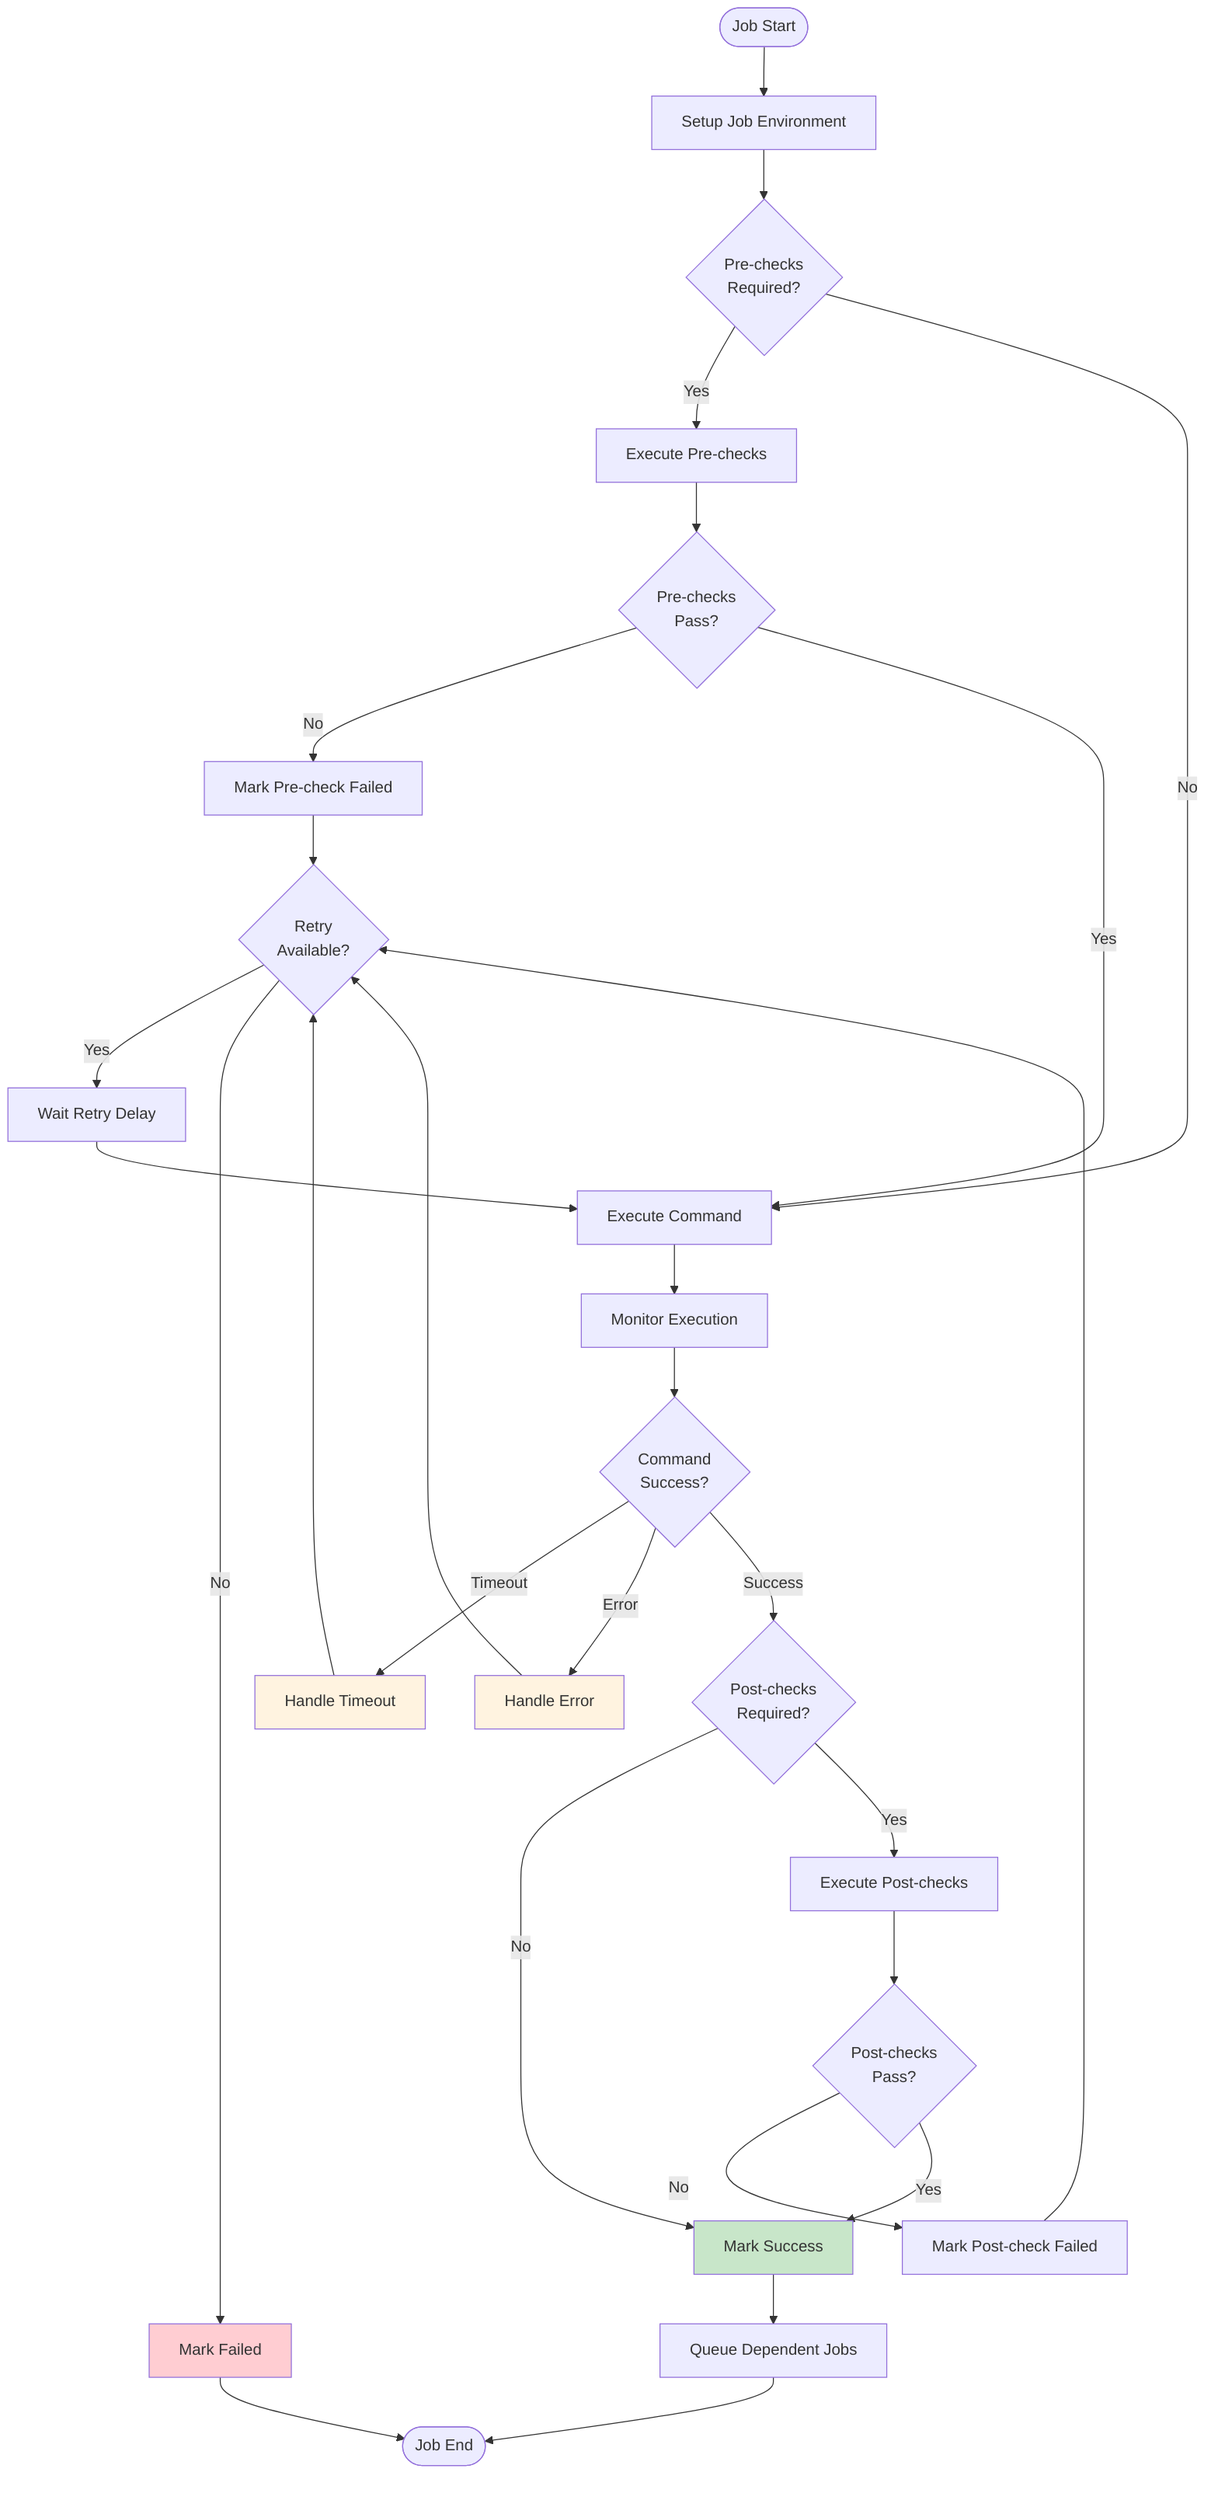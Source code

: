 flowchart TD
    Start([Job Start]) --> Setup[Setup Job Environment]
    Setup --> PreCheck{Pre-checks<br/>Required?}
    
    PreCheck -->|Yes| RunPreCheck[Execute Pre-checks]
    PreCheck -->|No| RunCommand[Execute Command]
    
    RunPreCheck --> PreCheckResult{Pre-checks<br/>Pass?}
    PreCheckResult -->|No| PreCheckFail[Mark Pre-check Failed]
    PreCheckResult -->|Yes| RunCommand
    
    RunCommand --> Monitor[Monitor Execution]
    Monitor --> CommandResult{Command<br/>Success?}
    
    CommandResult -->|Timeout| TimeoutHandle[Handle Timeout]
    CommandResult -->|Error| ErrorHandle[Handle Error]
    CommandResult -->|Success| PostCheck{Post-checks<br/>Required?}
    
    PostCheck -->|No| Success[Mark Success]
    PostCheck -->|Yes| RunPostCheck[Execute Post-checks]
    
    RunPostCheck --> PostCheckResult{Post-checks<br/>Pass?}
    PostCheckResult -->|No| PostCheckFail[Mark Post-check Failed]
    PostCheckResult -->|Yes| Success
    
    TimeoutHandle --> RetryCheck{Retry<br/>Available?}
    ErrorHandle --> RetryCheck
    PreCheckFail --> RetryCheck
    PostCheckFail --> RetryCheck
    
    RetryCheck -->|Yes| Delay[Wait Retry Delay]
    RetryCheck -->|No| Failed[Mark Failed]
    
    Delay --> RunCommand
    
    Success --> QueueDeps[Queue Dependent Jobs]
    Failed --> End([Job End])
    QueueDeps --> End
    
    style Success fill:#c8e6c9
    style Failed fill:#ffcdd2
    style TimeoutHandle fill:#fff3e0
    style ErrorHandle fill:#fff3e0